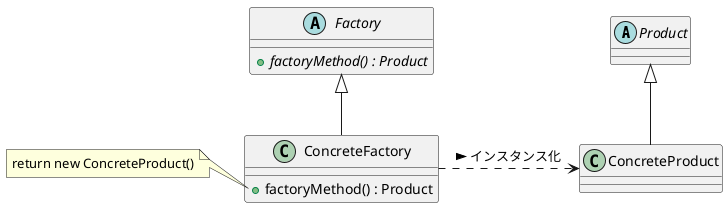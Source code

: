 @startuml

' クラス定義
abstract Product
class ConcreteProduct extends Product

abstract Factory {
    {abstract} +factoryMethod() : Product
}
class ConcreteFactory extends Factory {
    {method} +factoryMethod() : Product
}
note left of ConcreteFactory::factoryMethod
    return new ConcreteProduct()
end note

' 関係定義
ConcreteFactory .right.> ConcreteProduct : インスタンス化 >

@enduml